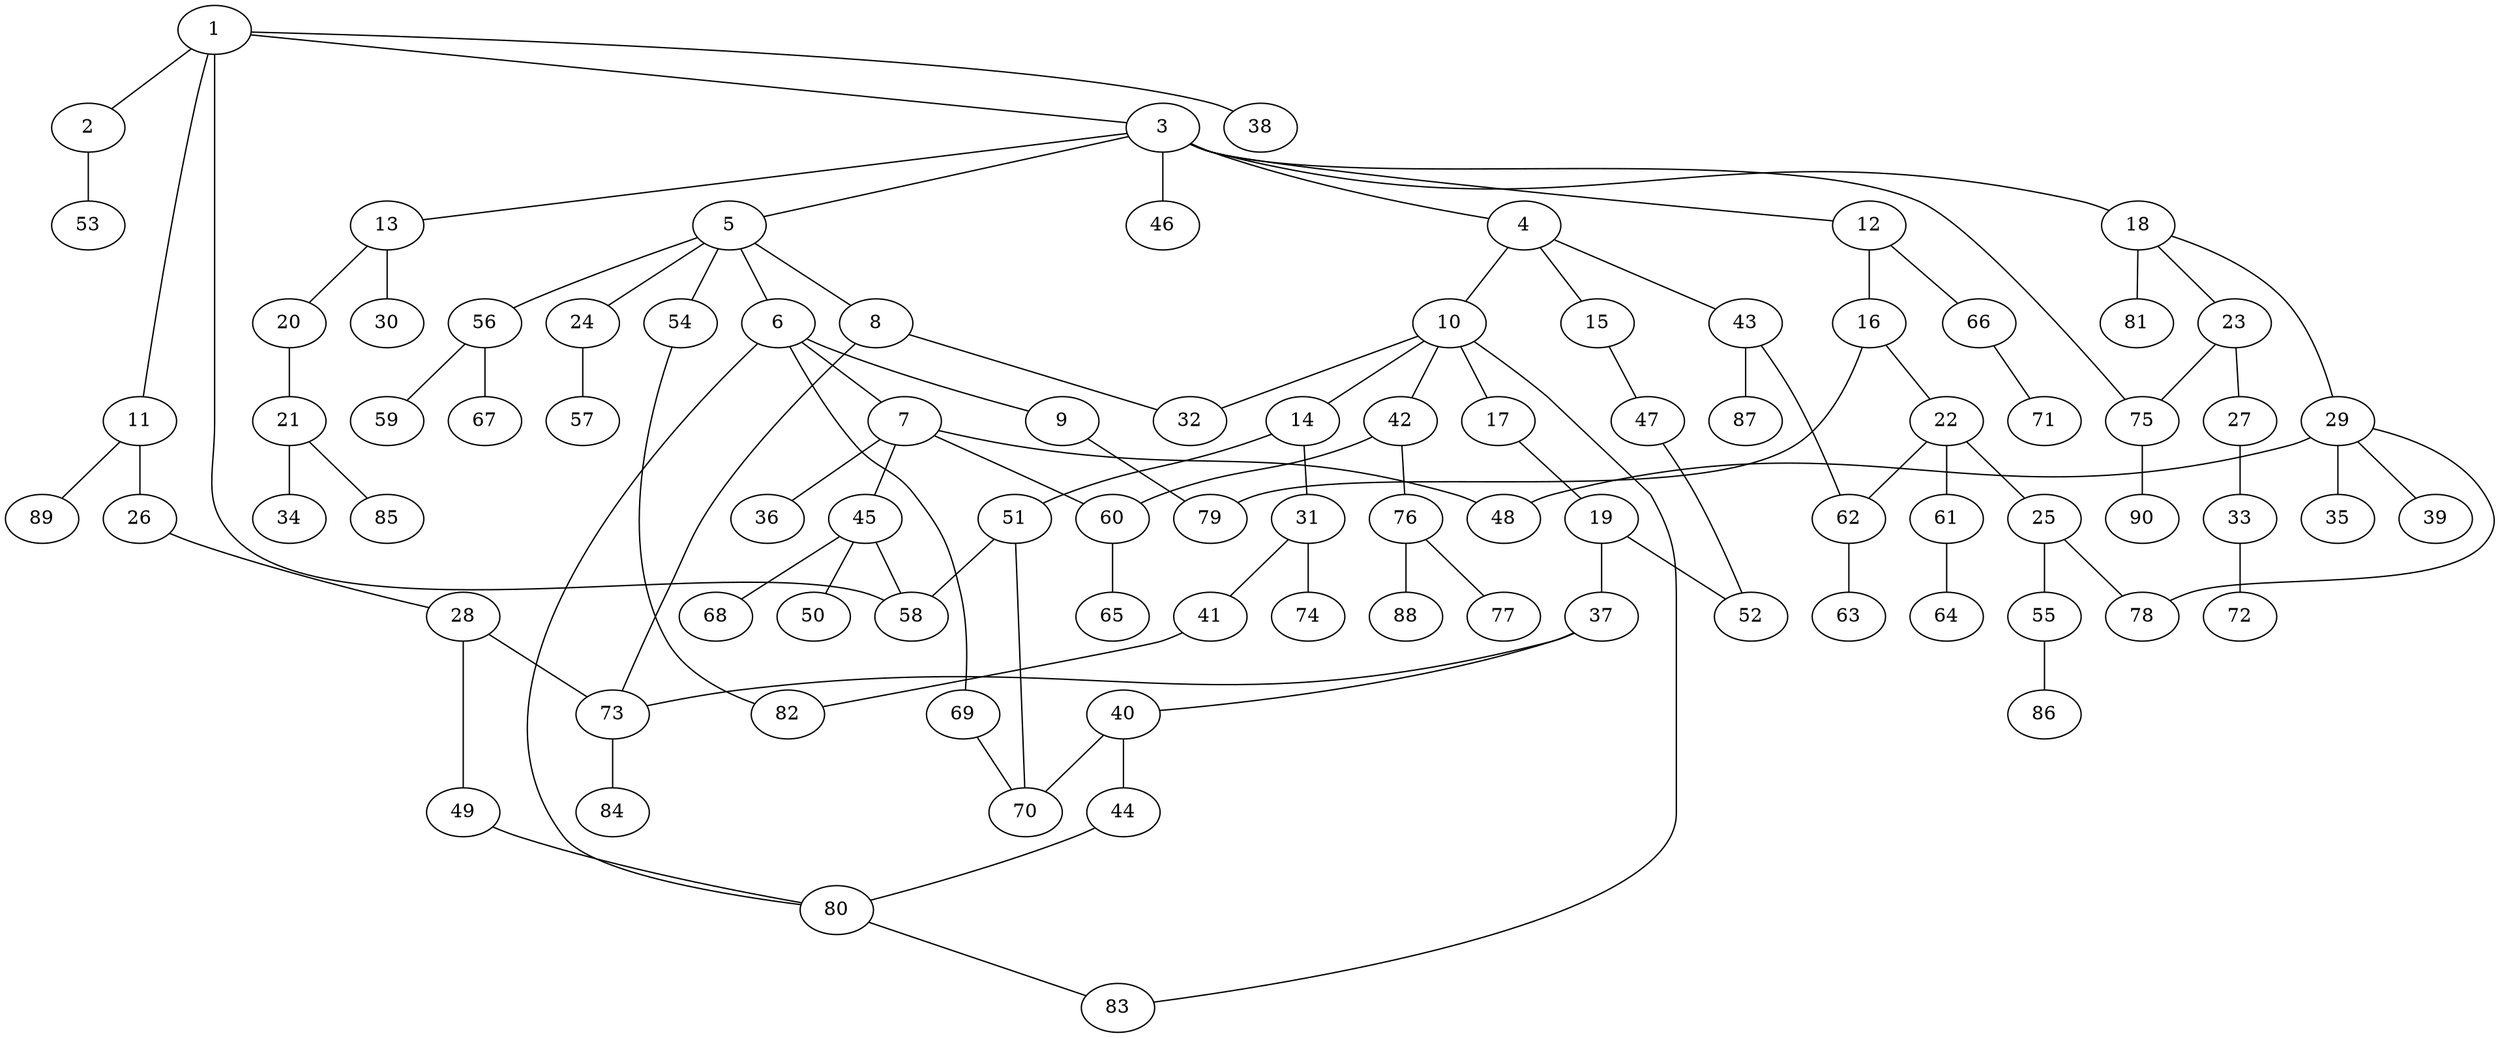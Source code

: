 graph graphname {1--2
1--3
1--11
1--38
1--58
2--53
3--4
3--5
3--12
3--13
3--18
3--46
3--75
4--10
4--15
4--43
5--6
5--8
5--24
5--54
5--56
6--7
6--9
6--69
6--80
7--36
7--45
7--48
7--60
8--32
8--73
9--79
10--14
10--17
10--32
10--42
10--83
11--26
11--89
12--16
12--66
13--20
13--30
14--31
14--51
15--47
16--22
16--79
17--19
18--23
18--29
18--81
19--37
19--52
20--21
21--34
21--85
22--25
22--61
22--62
23--27
23--75
24--57
25--55
25--78
26--28
27--33
28--49
28--73
29--35
29--39
29--48
29--78
31--41
31--74
33--72
37--40
37--73
40--44
40--70
41--82
42--60
42--76
43--62
43--87
44--80
45--50
45--58
45--68
47--52
49--80
51--58
51--70
54--82
55--86
56--59
56--67
60--65
61--64
62--63
66--71
69--70
73--84
75--90
76--77
76--88
80--83
}